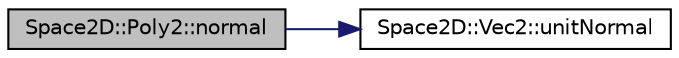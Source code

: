 digraph "Space2D::Poly2::normal"
{
 // INTERACTIVE_SVG=YES
 // LATEX_PDF_SIZE
  edge [fontname="Helvetica",fontsize="10",labelfontname="Helvetica",labelfontsize="10"];
  node [fontname="Helvetica",fontsize="10",shape=record];
  rankdir="LR";
  Node1 [label="Space2D::Poly2::normal",height=0.2,width=0.4,color="black", fillcolor="grey75", style="filled", fontcolor="black",tooltip=" "];
  Node1 -> Node2 [color="midnightblue",fontsize="10",style="solid",fontname="Helvetica"];
  Node2 [label="Space2D::Vec2::unitNormal",height=0.2,width=0.4,color="black", fillcolor="white", style="filled",URL="$class_space2_d_1_1_vec2.html#ab02ddcf1fd9d2314798b2b6016ce3915",tooltip="calculates a unit normal vector, which is a normal vector perpindicular to the supplied vector"];
}
